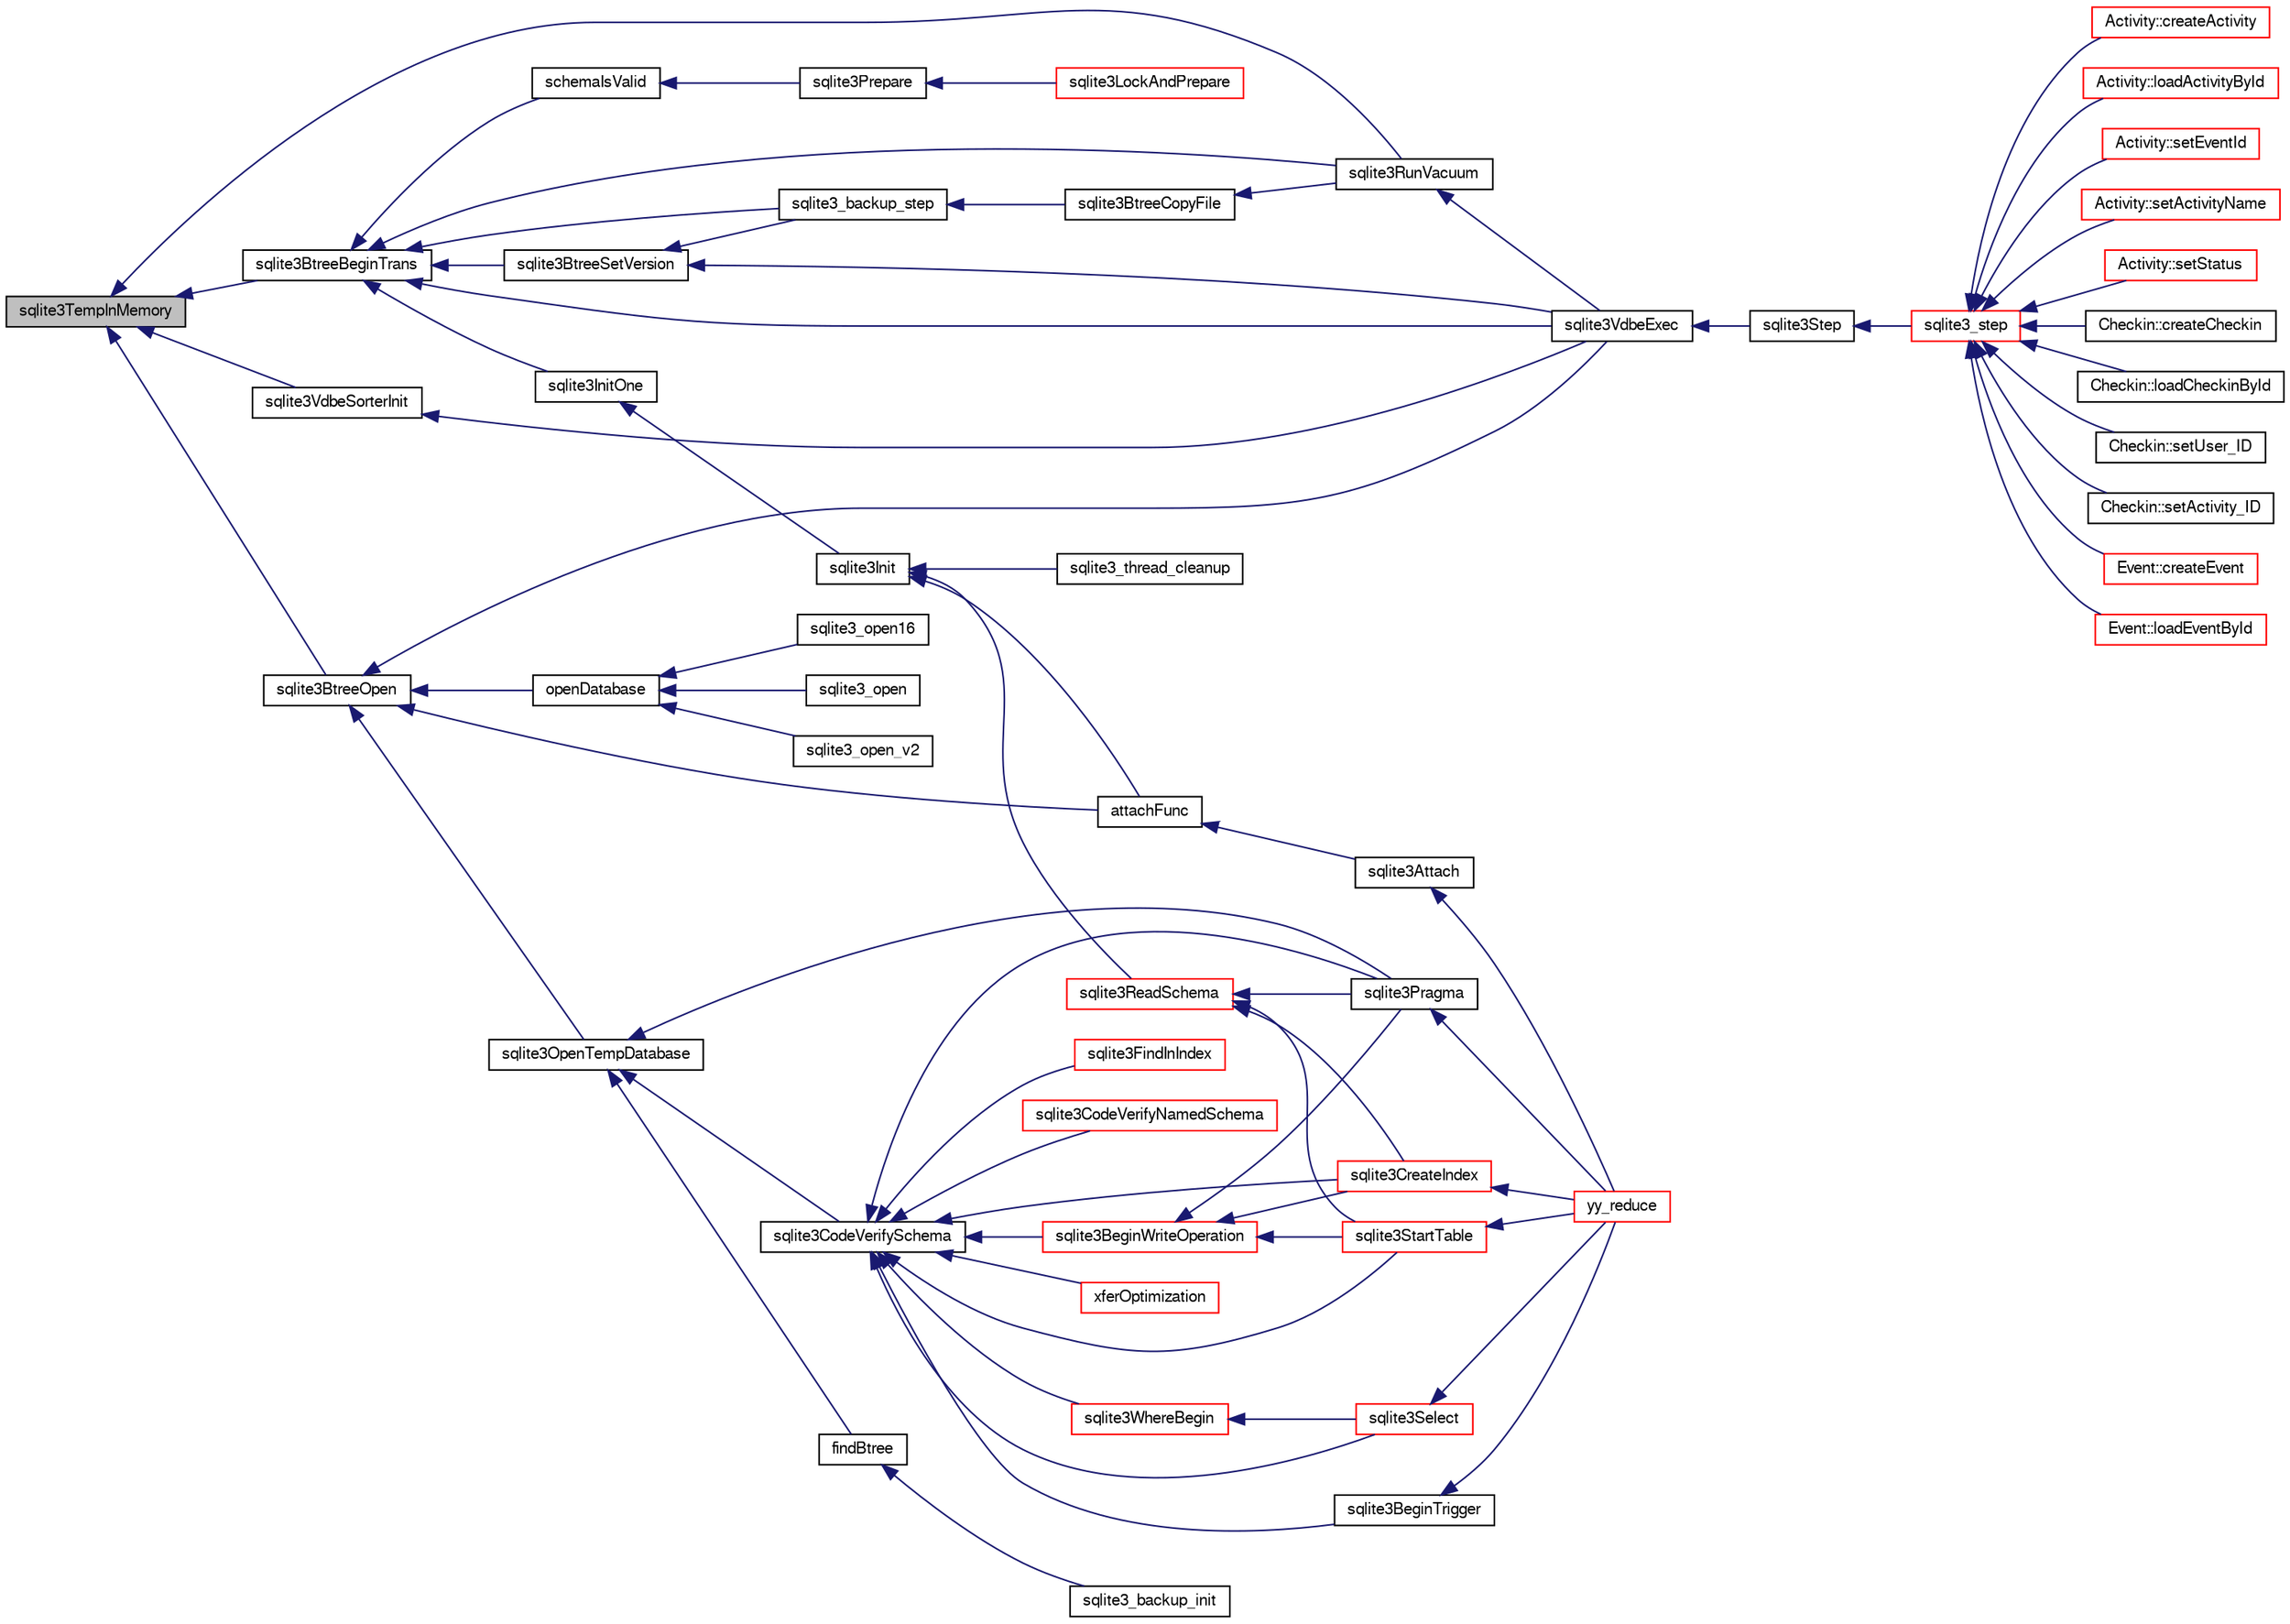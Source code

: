 digraph "sqlite3TempInMemory"
{
  edge [fontname="FreeSans",fontsize="10",labelfontname="FreeSans",labelfontsize="10"];
  node [fontname="FreeSans",fontsize="10",shape=record];
  rankdir="LR";
  Node721940 [label="sqlite3TempInMemory",height=0.2,width=0.4,color="black", fillcolor="grey75", style="filled", fontcolor="black"];
  Node721940 -> Node721941 [dir="back",color="midnightblue",fontsize="10",style="solid",fontname="FreeSans"];
  Node721941 [label="sqlite3BtreeOpen",height=0.2,width=0.4,color="black", fillcolor="white", style="filled",URL="$sqlite3_8c.html#a13dcb44dc34af6ce9d38de9c5aa975f9"];
  Node721941 -> Node721942 [dir="back",color="midnightblue",fontsize="10",style="solid",fontname="FreeSans"];
  Node721942 [label="sqlite3VdbeExec",height=0.2,width=0.4,color="black", fillcolor="white", style="filled",URL="$sqlite3_8c.html#a8ce40a614bdc56719c4d642b1e4dfb21"];
  Node721942 -> Node721943 [dir="back",color="midnightblue",fontsize="10",style="solid",fontname="FreeSans"];
  Node721943 [label="sqlite3Step",height=0.2,width=0.4,color="black", fillcolor="white", style="filled",URL="$sqlite3_8c.html#a3f2872e873e2758a4beedad1d5113554"];
  Node721943 -> Node721944 [dir="back",color="midnightblue",fontsize="10",style="solid",fontname="FreeSans"];
  Node721944 [label="sqlite3_step",height=0.2,width=0.4,color="red", fillcolor="white", style="filled",URL="$sqlite3_8h.html#ac1e491ce36b7471eb28387f7d3c74334"];
  Node721944 -> Node721945 [dir="back",color="midnightblue",fontsize="10",style="solid",fontname="FreeSans"];
  Node721945 [label="Activity::createActivity",height=0.2,width=0.4,color="red", fillcolor="white", style="filled",URL="$classActivity.html#a813cc5e52c14ab49b39014c134e3425b"];
  Node721944 -> Node721948 [dir="back",color="midnightblue",fontsize="10",style="solid",fontname="FreeSans"];
  Node721948 [label="Activity::loadActivityById",height=0.2,width=0.4,color="red", fillcolor="white", style="filled",URL="$classActivity.html#abe4ffb4f08a47212ebf9013259d9e7fd"];
  Node721944 -> Node721950 [dir="back",color="midnightblue",fontsize="10",style="solid",fontname="FreeSans"];
  Node721950 [label="Activity::setEventId",height=0.2,width=0.4,color="red", fillcolor="white", style="filled",URL="$classActivity.html#adb1d0fd0d08f473e068f0a4086bfa9ca"];
  Node721944 -> Node721951 [dir="back",color="midnightblue",fontsize="10",style="solid",fontname="FreeSans"];
  Node721951 [label="Activity::setActivityName",height=0.2,width=0.4,color="red", fillcolor="white", style="filled",URL="$classActivity.html#a62dc3737b33915a36086f9dd26d16a81"];
  Node721944 -> Node721952 [dir="back",color="midnightblue",fontsize="10",style="solid",fontname="FreeSans"];
  Node721952 [label="Activity::setStatus",height=0.2,width=0.4,color="red", fillcolor="white", style="filled",URL="$classActivity.html#af618135a7738f4d2a7ee147a8ef912ea"];
  Node721944 -> Node721953 [dir="back",color="midnightblue",fontsize="10",style="solid",fontname="FreeSans"];
  Node721953 [label="Checkin::createCheckin",height=0.2,width=0.4,color="black", fillcolor="white", style="filled",URL="$classCheckin.html#a4e40acdf7fff0e607f6de4f24f3a163c"];
  Node721944 -> Node721954 [dir="back",color="midnightblue",fontsize="10",style="solid",fontname="FreeSans"];
  Node721954 [label="Checkin::loadCheckinById",height=0.2,width=0.4,color="black", fillcolor="white", style="filled",URL="$classCheckin.html#a3461f70ea6c68475225f2a07f78a21e0"];
  Node721944 -> Node721955 [dir="back",color="midnightblue",fontsize="10",style="solid",fontname="FreeSans"];
  Node721955 [label="Checkin::setUser_ID",height=0.2,width=0.4,color="black", fillcolor="white", style="filled",URL="$classCheckin.html#a76ab640f4f912876dbebf183db5359c6"];
  Node721944 -> Node721956 [dir="back",color="midnightblue",fontsize="10",style="solid",fontname="FreeSans"];
  Node721956 [label="Checkin::setActivity_ID",height=0.2,width=0.4,color="black", fillcolor="white", style="filled",URL="$classCheckin.html#ab2ff3ec2604ec73a42af25874a00b232"];
  Node721944 -> Node721957 [dir="back",color="midnightblue",fontsize="10",style="solid",fontname="FreeSans"];
  Node721957 [label="Event::createEvent",height=0.2,width=0.4,color="red", fillcolor="white", style="filled",URL="$classEvent.html#a77adb9f4a46ffb32c2d931f0691f5903"];
  Node721944 -> Node721958 [dir="back",color="midnightblue",fontsize="10",style="solid",fontname="FreeSans"];
  Node721958 [label="Event::loadEventById",height=0.2,width=0.4,color="red", fillcolor="white", style="filled",URL="$classEvent.html#afa66cea33f722dbeecb69cc98fdea055"];
  Node721941 -> Node721970 [dir="back",color="midnightblue",fontsize="10",style="solid",fontname="FreeSans"];
  Node721970 [label="attachFunc",height=0.2,width=0.4,color="black", fillcolor="white", style="filled",URL="$sqlite3_8c.html#a69cb751a7da501b9a0aa37e0d7c3eaf7"];
  Node721970 -> Node721971 [dir="back",color="midnightblue",fontsize="10",style="solid",fontname="FreeSans"];
  Node721971 [label="sqlite3Attach",height=0.2,width=0.4,color="black", fillcolor="white", style="filled",URL="$sqlite3_8c.html#ae0907fe0b43cc1b4c7e6a16213e8546f"];
  Node721971 -> Node721972 [dir="back",color="midnightblue",fontsize="10",style="solid",fontname="FreeSans"];
  Node721972 [label="yy_reduce",height=0.2,width=0.4,color="red", fillcolor="white", style="filled",URL="$sqlite3_8c.html#a7c419a9b25711c666a9a2449ef377f14"];
  Node721941 -> Node722203 [dir="back",color="midnightblue",fontsize="10",style="solid",fontname="FreeSans"];
  Node722203 [label="sqlite3OpenTempDatabase",height=0.2,width=0.4,color="black", fillcolor="white", style="filled",URL="$sqlite3_8c.html#aaf3088380b731428b72d3b5777f93755"];
  Node722203 -> Node722147 [dir="back",color="midnightblue",fontsize="10",style="solid",fontname="FreeSans"];
  Node722147 [label="findBtree",height=0.2,width=0.4,color="black", fillcolor="white", style="filled",URL="$sqlite3_8c.html#ab4ee5743b77efd7f8832bf0b9315f973"];
  Node722147 -> Node722148 [dir="back",color="midnightblue",fontsize="10",style="solid",fontname="FreeSans"];
  Node722148 [label="sqlite3_backup_init",height=0.2,width=0.4,color="black", fillcolor="white", style="filled",URL="$sqlite3_8h.html#a9c9aa9e8edeb9910d93148a6621c1097"];
  Node722203 -> Node722204 [dir="back",color="midnightblue",fontsize="10",style="solid",fontname="FreeSans"];
  Node722204 [label="sqlite3CodeVerifySchema",height=0.2,width=0.4,color="black", fillcolor="white", style="filled",URL="$sqlite3_8c.html#ad9d8708d96f8416ec59ebf41c57000f9"];
  Node722204 -> Node722023 [dir="back",color="midnightblue",fontsize="10",style="solid",fontname="FreeSans"];
  Node722023 [label="sqlite3FindInIndex",height=0.2,width=0.4,color="red", fillcolor="white", style="filled",URL="$sqlite3_8c.html#af7d8c56ab0231f44bb5f87b3fafeffb2"];
  Node722204 -> Node722064 [dir="back",color="midnightblue",fontsize="10",style="solid",fontname="FreeSans"];
  Node722064 [label="sqlite3StartTable",height=0.2,width=0.4,color="red", fillcolor="white", style="filled",URL="$sqlite3_8c.html#af49b4395f39d9078a0dda2484c183012"];
  Node722064 -> Node721972 [dir="back",color="midnightblue",fontsize="10",style="solid",fontname="FreeSans"];
  Node722204 -> Node721981 [dir="back",color="midnightblue",fontsize="10",style="solid",fontname="FreeSans"];
  Node721981 [label="sqlite3CreateIndex",height=0.2,width=0.4,color="red", fillcolor="white", style="filled",URL="$sqlite3_8c.html#a8dbe5e590ab6c58a8c45f34f7c81e825"];
  Node721981 -> Node721972 [dir="back",color="midnightblue",fontsize="10",style="solid",fontname="FreeSans"];
  Node722204 -> Node722205 [dir="back",color="midnightblue",fontsize="10",style="solid",fontname="FreeSans"];
  Node722205 [label="sqlite3CodeVerifyNamedSchema",height=0.2,width=0.4,color="red", fillcolor="white", style="filled",URL="$sqlite3_8c.html#a30331e33b8e462cbe3aa83c8bddb8c0e"];
  Node722204 -> Node722206 [dir="back",color="midnightblue",fontsize="10",style="solid",fontname="FreeSans"];
  Node722206 [label="sqlite3BeginWriteOperation",height=0.2,width=0.4,color="red", fillcolor="white", style="filled",URL="$sqlite3_8c.html#a21b1b811bbe305f922244f8913c87f10"];
  Node722206 -> Node722064 [dir="back",color="midnightblue",fontsize="10",style="solid",fontname="FreeSans"];
  Node722206 -> Node721981 [dir="back",color="midnightblue",fontsize="10",style="solid",fontname="FreeSans"];
  Node722206 -> Node722020 [dir="back",color="midnightblue",fontsize="10",style="solid",fontname="FreeSans"];
  Node722020 [label="sqlite3Pragma",height=0.2,width=0.4,color="black", fillcolor="white", style="filled",URL="$sqlite3_8c.html#a111391370f58f8e6a6eca51fd34d62ed"];
  Node722020 -> Node721972 [dir="back",color="midnightblue",fontsize="10",style="solid",fontname="FreeSans"];
  Node722204 -> Node722001 [dir="back",color="midnightblue",fontsize="10",style="solid",fontname="FreeSans"];
  Node722001 [label="xferOptimization",height=0.2,width=0.4,color="red", fillcolor="white", style="filled",URL="$sqlite3_8c.html#ae85c90f7d064fe83f4ed930e708855d2"];
  Node722204 -> Node722020 [dir="back",color="midnightblue",fontsize="10",style="solid",fontname="FreeSans"];
  Node722204 -> Node722021 [dir="back",color="midnightblue",fontsize="10",style="solid",fontname="FreeSans"];
  Node722021 [label="sqlite3Select",height=0.2,width=0.4,color="red", fillcolor="white", style="filled",URL="$sqlite3_8c.html#a2465ee8c956209ba4b272477b7c21a45"];
  Node722021 -> Node721972 [dir="back",color="midnightblue",fontsize="10",style="solid",fontname="FreeSans"];
  Node722204 -> Node722000 [dir="back",color="midnightblue",fontsize="10",style="solid",fontname="FreeSans"];
  Node722000 [label="sqlite3BeginTrigger",height=0.2,width=0.4,color="black", fillcolor="white", style="filled",URL="$sqlite3_8c.html#ac20a731dbd52edec68a09962c7f39a4c"];
  Node722000 -> Node721972 [dir="back",color="midnightblue",fontsize="10",style="solid",fontname="FreeSans"];
  Node722204 -> Node722037 [dir="back",color="midnightblue",fontsize="10",style="solid",fontname="FreeSans"];
  Node722037 [label="sqlite3WhereBegin",height=0.2,width=0.4,color="red", fillcolor="white", style="filled",URL="$sqlite3_8c.html#acad049f5c9a96a8118cffd5e5ce89f7c"];
  Node722037 -> Node722021 [dir="back",color="midnightblue",fontsize="10",style="solid",fontname="FreeSans"];
  Node722203 -> Node722020 [dir="back",color="midnightblue",fontsize="10",style="solid",fontname="FreeSans"];
  Node721941 -> Node722177 [dir="back",color="midnightblue",fontsize="10",style="solid",fontname="FreeSans"];
  Node722177 [label="openDatabase",height=0.2,width=0.4,color="black", fillcolor="white", style="filled",URL="$sqlite3_8c.html#a6a9c3bc3a64234e863413f41db473758"];
  Node722177 -> Node722178 [dir="back",color="midnightblue",fontsize="10",style="solid",fontname="FreeSans"];
  Node722178 [label="sqlite3_open",height=0.2,width=0.4,color="black", fillcolor="white", style="filled",URL="$sqlite3_8h.html#a97ba966ed1acc38409786258268f5f71"];
  Node722177 -> Node722179 [dir="back",color="midnightblue",fontsize="10",style="solid",fontname="FreeSans"];
  Node722179 [label="sqlite3_open_v2",height=0.2,width=0.4,color="black", fillcolor="white", style="filled",URL="$sqlite3_8h.html#a140fe275b6975dc867cea50a65a217c4"];
  Node722177 -> Node722180 [dir="back",color="midnightblue",fontsize="10",style="solid",fontname="FreeSans"];
  Node722180 [label="sqlite3_open16",height=0.2,width=0.4,color="black", fillcolor="white", style="filled",URL="$sqlite3_8h.html#adbc401bb96713f32e553db32f6f3ca33"];
  Node721940 -> Node722208 [dir="back",color="midnightblue",fontsize="10",style="solid",fontname="FreeSans"];
  Node722208 [label="sqlite3BtreeBeginTrans",height=0.2,width=0.4,color="black", fillcolor="white", style="filled",URL="$sqlite3_8c.html#a52d6706df15c67c22aa7d0e290c16bf5"];
  Node722208 -> Node722209 [dir="back",color="midnightblue",fontsize="10",style="solid",fontname="FreeSans"];
  Node722209 [label="sqlite3BtreeSetVersion",height=0.2,width=0.4,color="black", fillcolor="white", style="filled",URL="$sqlite3_8c.html#a2db3061b5c557699a47415ca0342ba01"];
  Node722209 -> Node722155 [dir="back",color="midnightblue",fontsize="10",style="solid",fontname="FreeSans"];
  Node722155 [label="sqlite3_backup_step",height=0.2,width=0.4,color="black", fillcolor="white", style="filled",URL="$sqlite3_8h.html#a1699b75e98d082eebc465a9e64c35269"];
  Node722155 -> Node722156 [dir="back",color="midnightblue",fontsize="10",style="solid",fontname="FreeSans"];
  Node722156 [label="sqlite3BtreeCopyFile",height=0.2,width=0.4,color="black", fillcolor="white", style="filled",URL="$sqlite3_8c.html#a4d9e19a79f0d5c1dfcef0bd137ae83f9"];
  Node722156 -> Node722128 [dir="back",color="midnightblue",fontsize="10",style="solid",fontname="FreeSans"];
  Node722128 [label="sqlite3RunVacuum",height=0.2,width=0.4,color="black", fillcolor="white", style="filled",URL="$sqlite3_8c.html#a5e83ddc7b3e7e8e79ad5d1fc92de1d2f"];
  Node722128 -> Node721942 [dir="back",color="midnightblue",fontsize="10",style="solid",fontname="FreeSans"];
  Node722209 -> Node721942 [dir="back",color="midnightblue",fontsize="10",style="solid",fontname="FreeSans"];
  Node722208 -> Node722155 [dir="back",color="midnightblue",fontsize="10",style="solid",fontname="FreeSans"];
  Node722208 -> Node721942 [dir="back",color="midnightblue",fontsize="10",style="solid",fontname="FreeSans"];
  Node722208 -> Node721968 [dir="back",color="midnightblue",fontsize="10",style="solid",fontname="FreeSans"];
  Node721968 [label="sqlite3InitOne",height=0.2,width=0.4,color="black", fillcolor="white", style="filled",URL="$sqlite3_8c.html#ac4318b25df65269906b0379251fe9b85"];
  Node721968 -> Node721969 [dir="back",color="midnightblue",fontsize="10",style="solid",fontname="FreeSans"];
  Node721969 [label="sqlite3Init",height=0.2,width=0.4,color="black", fillcolor="white", style="filled",URL="$sqlite3_8c.html#aed74e3dc765631a833f522f425ff5a48"];
  Node721969 -> Node721970 [dir="back",color="midnightblue",fontsize="10",style="solid",fontname="FreeSans"];
  Node721969 -> Node721974 [dir="back",color="midnightblue",fontsize="10",style="solid",fontname="FreeSans"];
  Node721974 [label="sqlite3ReadSchema",height=0.2,width=0.4,color="red", fillcolor="white", style="filled",URL="$sqlite3_8c.html#ac41a97f30334f7d35b2b5713097eca90"];
  Node721974 -> Node722064 [dir="back",color="midnightblue",fontsize="10",style="solid",fontname="FreeSans"];
  Node721974 -> Node721981 [dir="back",color="midnightblue",fontsize="10",style="solid",fontname="FreeSans"];
  Node721974 -> Node722020 [dir="back",color="midnightblue",fontsize="10",style="solid",fontname="FreeSans"];
  Node721969 -> Node722068 [dir="back",color="midnightblue",fontsize="10",style="solid",fontname="FreeSans"];
  Node722068 [label="sqlite3_thread_cleanup",height=0.2,width=0.4,color="black", fillcolor="white", style="filled",URL="$sqlite3_8h.html#a34980c829db84f02e1a1599063469f06"];
  Node722208 -> Node722153 [dir="back",color="midnightblue",fontsize="10",style="solid",fontname="FreeSans"];
  Node722153 [label="schemaIsValid",height=0.2,width=0.4,color="black", fillcolor="white", style="filled",URL="$sqlite3_8c.html#a7c466fe28e7ca6f46b8bf72c46d9738d"];
  Node722153 -> Node722121 [dir="back",color="midnightblue",fontsize="10",style="solid",fontname="FreeSans"];
  Node722121 [label="sqlite3Prepare",height=0.2,width=0.4,color="black", fillcolor="white", style="filled",URL="$sqlite3_8c.html#acb25890858d0bf4b12eb7aae569f0c7b"];
  Node722121 -> Node722122 [dir="back",color="midnightblue",fontsize="10",style="solid",fontname="FreeSans"];
  Node722122 [label="sqlite3LockAndPrepare",height=0.2,width=0.4,color="red", fillcolor="white", style="filled",URL="$sqlite3_8c.html#a5db1ec5589aa2b02c6d979211a8789bd"];
  Node722208 -> Node722128 [dir="back",color="midnightblue",fontsize="10",style="solid",fontname="FreeSans"];
  Node721940 -> Node722210 [dir="back",color="midnightblue",fontsize="10",style="solid",fontname="FreeSans"];
  Node722210 [label="sqlite3VdbeSorterInit",height=0.2,width=0.4,color="black", fillcolor="white", style="filled",URL="$sqlite3_8c.html#a9360161e4d447a329fa8a9ae6bb2ec17"];
  Node722210 -> Node721942 [dir="back",color="midnightblue",fontsize="10",style="solid",fontname="FreeSans"];
  Node721940 -> Node722128 [dir="back",color="midnightblue",fontsize="10",style="solid",fontname="FreeSans"];
}
